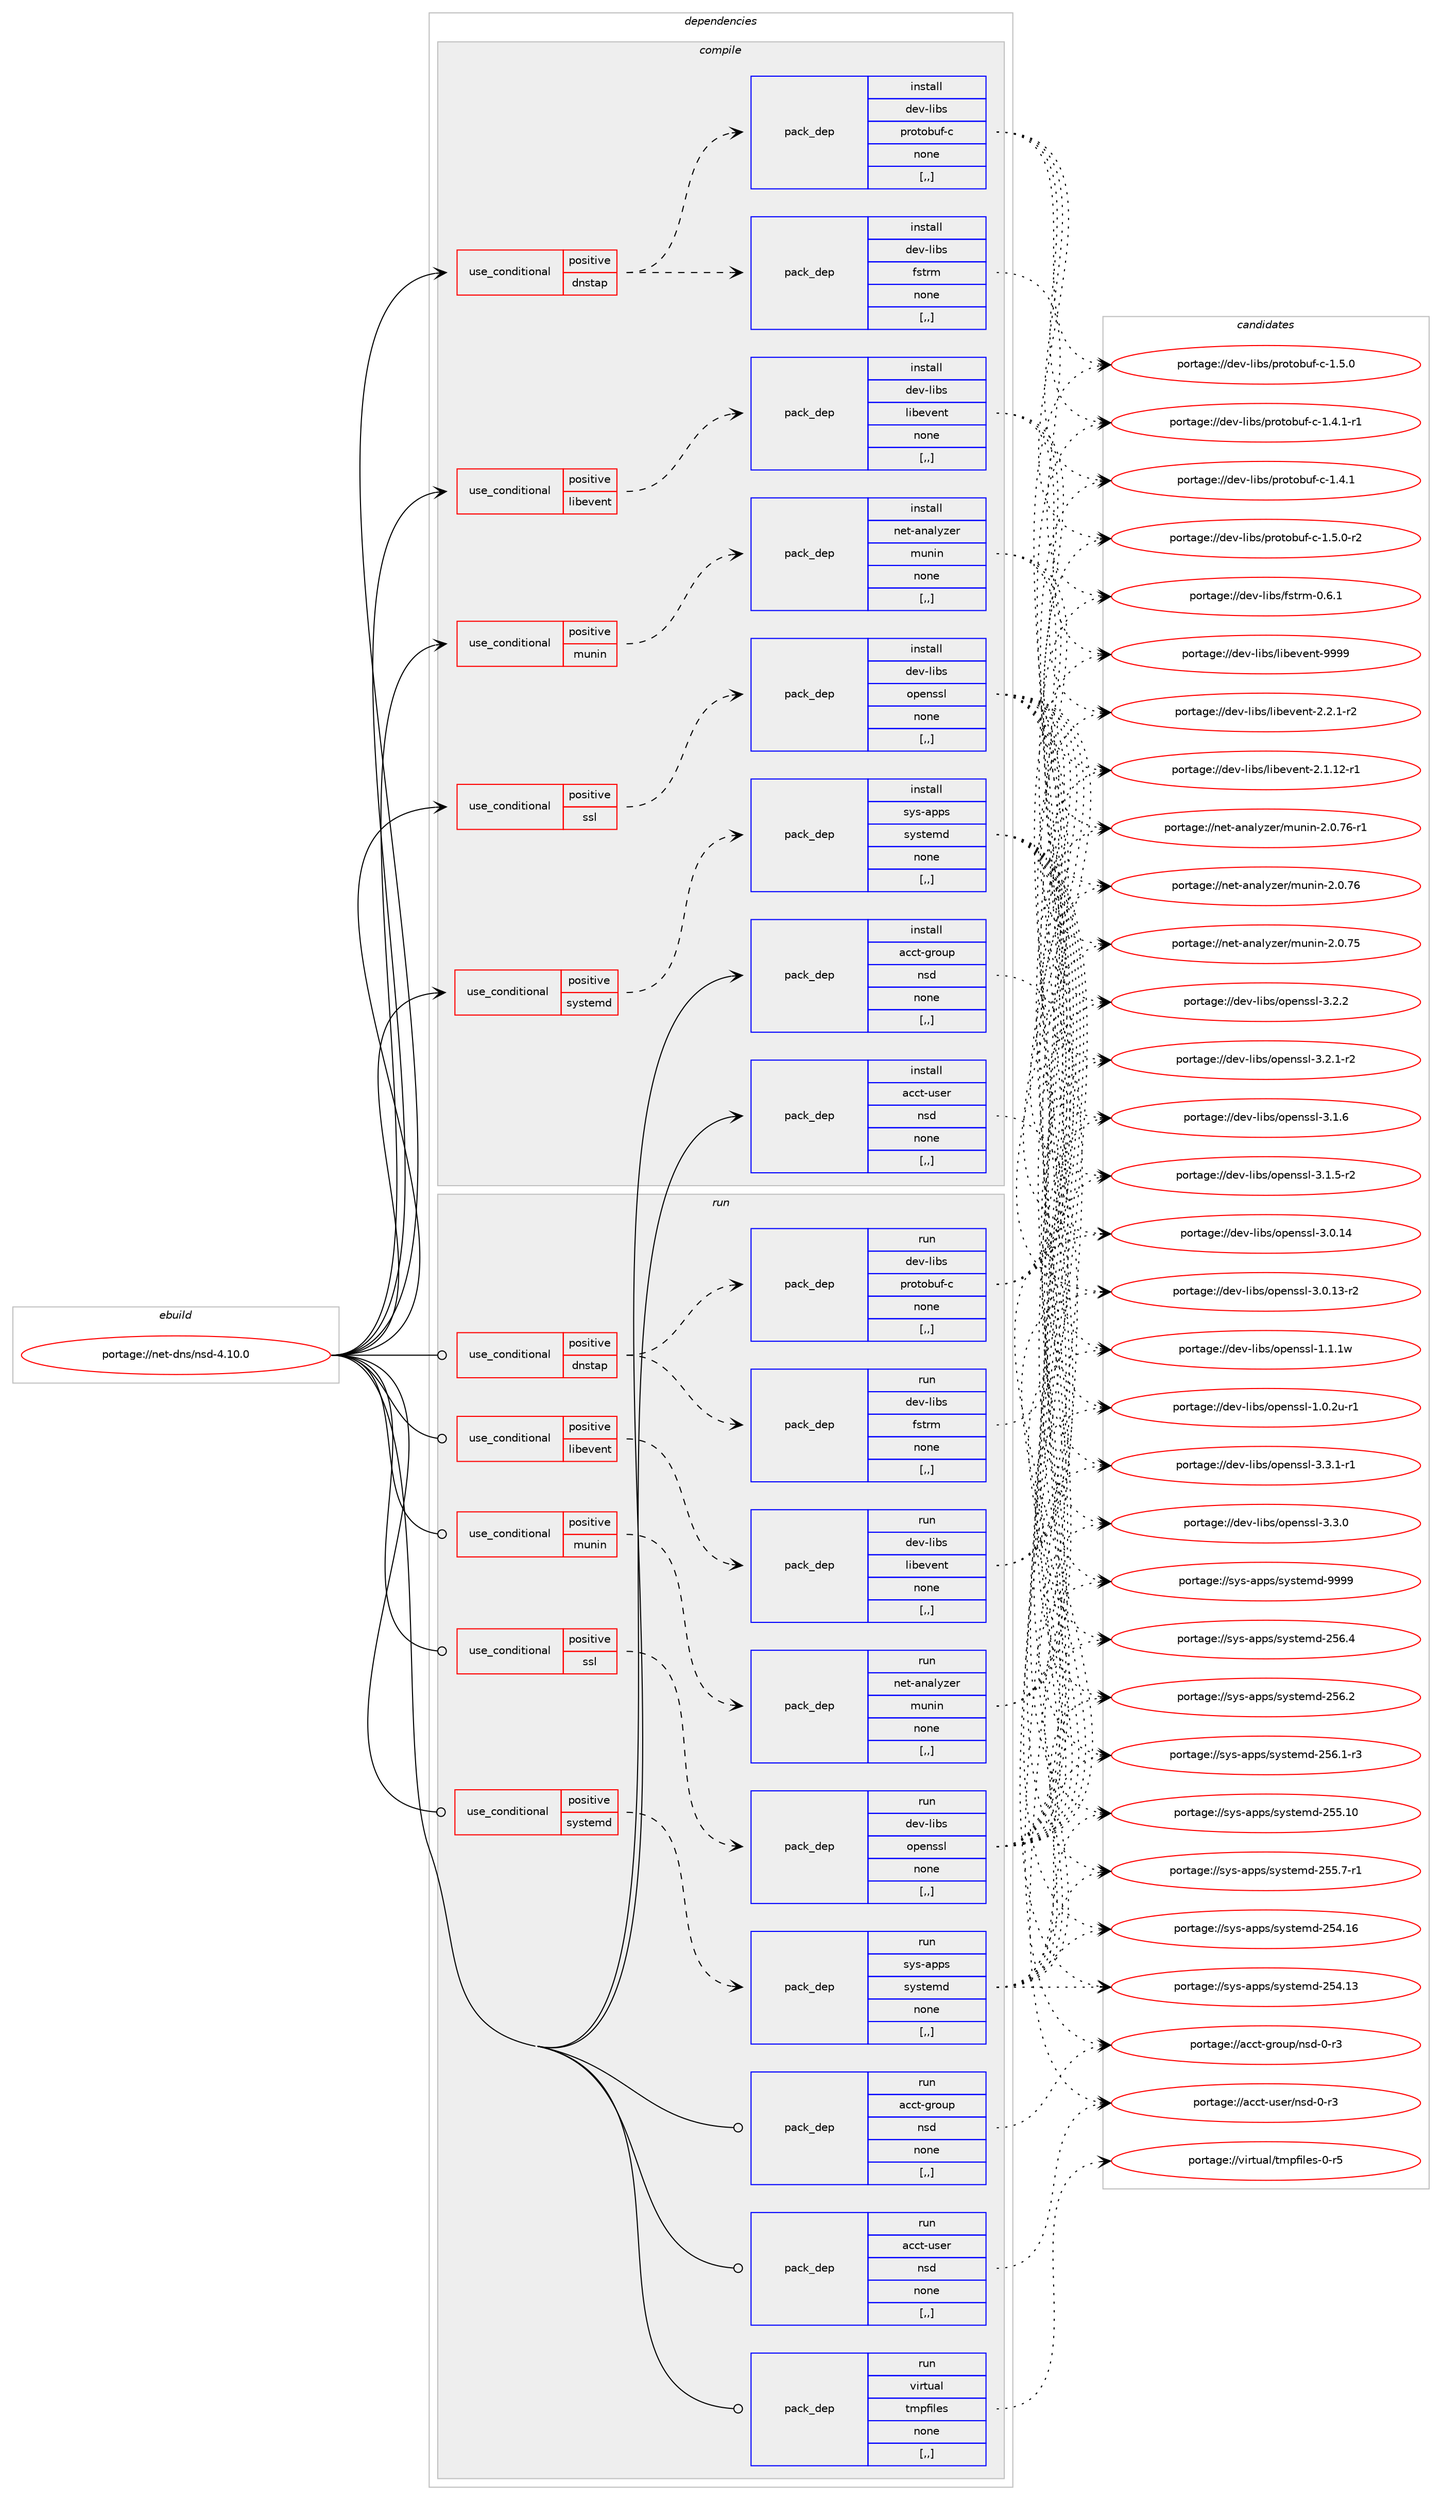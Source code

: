 digraph prolog {

# *************
# Graph options
# *************

newrank=true;
concentrate=true;
compound=true;
graph [rankdir=LR,fontname=Helvetica,fontsize=10,ranksep=1.5];#, ranksep=2.5, nodesep=0.2];
edge  [arrowhead=vee];
node  [fontname=Helvetica,fontsize=10];

# **********
# The ebuild
# **********

subgraph cluster_leftcol {
color=gray;
label=<<i>ebuild</i>>;
id [label="portage://net-dns/nsd-4.10.0", color=red, width=4, href="../net-dns/nsd-4.10.0.svg"];
}

# ****************
# The dependencies
# ****************

subgraph cluster_midcol {
color=gray;
label=<<i>dependencies</i>>;
subgraph cluster_compile {
fillcolor="#eeeeee";
style=filled;
label=<<i>compile</i>>;
subgraph cond89590 {
dependency345705 [label=<<TABLE BORDER="0" CELLBORDER="1" CELLSPACING="0" CELLPADDING="4"><TR><TD ROWSPAN="3" CELLPADDING="10">use_conditional</TD></TR><TR><TD>positive</TD></TR><TR><TD>dnstap</TD></TR></TABLE>>, shape=none, color=red];
subgraph pack253524 {
dependency345706 [label=<<TABLE BORDER="0" CELLBORDER="1" CELLSPACING="0" CELLPADDING="4" WIDTH="220"><TR><TD ROWSPAN="6" CELLPADDING="30">pack_dep</TD></TR><TR><TD WIDTH="110">install</TD></TR><TR><TD>dev-libs</TD></TR><TR><TD>fstrm</TD></TR><TR><TD>none</TD></TR><TR><TD>[,,]</TD></TR></TABLE>>, shape=none, color=blue];
}
dependency345705:e -> dependency345706:w [weight=20,style="dashed",arrowhead="vee"];
subgraph pack253525 {
dependency345707 [label=<<TABLE BORDER="0" CELLBORDER="1" CELLSPACING="0" CELLPADDING="4" WIDTH="220"><TR><TD ROWSPAN="6" CELLPADDING="30">pack_dep</TD></TR><TR><TD WIDTH="110">install</TD></TR><TR><TD>dev-libs</TD></TR><TR><TD>protobuf-c</TD></TR><TR><TD>none</TD></TR><TR><TD>[,,]</TD></TR></TABLE>>, shape=none, color=blue];
}
dependency345705:e -> dependency345707:w [weight=20,style="dashed",arrowhead="vee"];
}
id:e -> dependency345705:w [weight=20,style="solid",arrowhead="vee"];
subgraph cond89591 {
dependency345708 [label=<<TABLE BORDER="0" CELLBORDER="1" CELLSPACING="0" CELLPADDING="4"><TR><TD ROWSPAN="3" CELLPADDING="10">use_conditional</TD></TR><TR><TD>positive</TD></TR><TR><TD>libevent</TD></TR></TABLE>>, shape=none, color=red];
subgraph pack253526 {
dependency345709 [label=<<TABLE BORDER="0" CELLBORDER="1" CELLSPACING="0" CELLPADDING="4" WIDTH="220"><TR><TD ROWSPAN="6" CELLPADDING="30">pack_dep</TD></TR><TR><TD WIDTH="110">install</TD></TR><TR><TD>dev-libs</TD></TR><TR><TD>libevent</TD></TR><TR><TD>none</TD></TR><TR><TD>[,,]</TD></TR></TABLE>>, shape=none, color=blue];
}
dependency345708:e -> dependency345709:w [weight=20,style="dashed",arrowhead="vee"];
}
id:e -> dependency345708:w [weight=20,style="solid",arrowhead="vee"];
subgraph cond89592 {
dependency345710 [label=<<TABLE BORDER="0" CELLBORDER="1" CELLSPACING="0" CELLPADDING="4"><TR><TD ROWSPAN="3" CELLPADDING="10">use_conditional</TD></TR><TR><TD>positive</TD></TR><TR><TD>munin</TD></TR></TABLE>>, shape=none, color=red];
subgraph pack253527 {
dependency345711 [label=<<TABLE BORDER="0" CELLBORDER="1" CELLSPACING="0" CELLPADDING="4" WIDTH="220"><TR><TD ROWSPAN="6" CELLPADDING="30">pack_dep</TD></TR><TR><TD WIDTH="110">install</TD></TR><TR><TD>net-analyzer</TD></TR><TR><TD>munin</TD></TR><TR><TD>none</TD></TR><TR><TD>[,,]</TD></TR></TABLE>>, shape=none, color=blue];
}
dependency345710:e -> dependency345711:w [weight=20,style="dashed",arrowhead="vee"];
}
id:e -> dependency345710:w [weight=20,style="solid",arrowhead="vee"];
subgraph cond89593 {
dependency345712 [label=<<TABLE BORDER="0" CELLBORDER="1" CELLSPACING="0" CELLPADDING="4"><TR><TD ROWSPAN="3" CELLPADDING="10">use_conditional</TD></TR><TR><TD>positive</TD></TR><TR><TD>ssl</TD></TR></TABLE>>, shape=none, color=red];
subgraph pack253528 {
dependency345713 [label=<<TABLE BORDER="0" CELLBORDER="1" CELLSPACING="0" CELLPADDING="4" WIDTH="220"><TR><TD ROWSPAN="6" CELLPADDING="30">pack_dep</TD></TR><TR><TD WIDTH="110">install</TD></TR><TR><TD>dev-libs</TD></TR><TR><TD>openssl</TD></TR><TR><TD>none</TD></TR><TR><TD>[,,]</TD></TR></TABLE>>, shape=none, color=blue];
}
dependency345712:e -> dependency345713:w [weight=20,style="dashed",arrowhead="vee"];
}
id:e -> dependency345712:w [weight=20,style="solid",arrowhead="vee"];
subgraph cond89594 {
dependency345714 [label=<<TABLE BORDER="0" CELLBORDER="1" CELLSPACING="0" CELLPADDING="4"><TR><TD ROWSPAN="3" CELLPADDING="10">use_conditional</TD></TR><TR><TD>positive</TD></TR><TR><TD>systemd</TD></TR></TABLE>>, shape=none, color=red];
subgraph pack253529 {
dependency345715 [label=<<TABLE BORDER="0" CELLBORDER="1" CELLSPACING="0" CELLPADDING="4" WIDTH="220"><TR><TD ROWSPAN="6" CELLPADDING="30">pack_dep</TD></TR><TR><TD WIDTH="110">install</TD></TR><TR><TD>sys-apps</TD></TR><TR><TD>systemd</TD></TR><TR><TD>none</TD></TR><TR><TD>[,,]</TD></TR></TABLE>>, shape=none, color=blue];
}
dependency345714:e -> dependency345715:w [weight=20,style="dashed",arrowhead="vee"];
}
id:e -> dependency345714:w [weight=20,style="solid",arrowhead="vee"];
subgraph pack253530 {
dependency345716 [label=<<TABLE BORDER="0" CELLBORDER="1" CELLSPACING="0" CELLPADDING="4" WIDTH="220"><TR><TD ROWSPAN="6" CELLPADDING="30">pack_dep</TD></TR><TR><TD WIDTH="110">install</TD></TR><TR><TD>acct-group</TD></TR><TR><TD>nsd</TD></TR><TR><TD>none</TD></TR><TR><TD>[,,]</TD></TR></TABLE>>, shape=none, color=blue];
}
id:e -> dependency345716:w [weight=20,style="solid",arrowhead="vee"];
subgraph pack253531 {
dependency345717 [label=<<TABLE BORDER="0" CELLBORDER="1" CELLSPACING="0" CELLPADDING="4" WIDTH="220"><TR><TD ROWSPAN="6" CELLPADDING="30">pack_dep</TD></TR><TR><TD WIDTH="110">install</TD></TR><TR><TD>acct-user</TD></TR><TR><TD>nsd</TD></TR><TR><TD>none</TD></TR><TR><TD>[,,]</TD></TR></TABLE>>, shape=none, color=blue];
}
id:e -> dependency345717:w [weight=20,style="solid",arrowhead="vee"];
}
subgraph cluster_compileandrun {
fillcolor="#eeeeee";
style=filled;
label=<<i>compile and run</i>>;
}
subgraph cluster_run {
fillcolor="#eeeeee";
style=filled;
label=<<i>run</i>>;
subgraph cond89595 {
dependency345718 [label=<<TABLE BORDER="0" CELLBORDER="1" CELLSPACING="0" CELLPADDING="4"><TR><TD ROWSPAN="3" CELLPADDING="10">use_conditional</TD></TR><TR><TD>positive</TD></TR><TR><TD>dnstap</TD></TR></TABLE>>, shape=none, color=red];
subgraph pack253532 {
dependency345719 [label=<<TABLE BORDER="0" CELLBORDER="1" CELLSPACING="0" CELLPADDING="4" WIDTH="220"><TR><TD ROWSPAN="6" CELLPADDING="30">pack_dep</TD></TR><TR><TD WIDTH="110">run</TD></TR><TR><TD>dev-libs</TD></TR><TR><TD>fstrm</TD></TR><TR><TD>none</TD></TR><TR><TD>[,,]</TD></TR></TABLE>>, shape=none, color=blue];
}
dependency345718:e -> dependency345719:w [weight=20,style="dashed",arrowhead="vee"];
subgraph pack253533 {
dependency345720 [label=<<TABLE BORDER="0" CELLBORDER="1" CELLSPACING="0" CELLPADDING="4" WIDTH="220"><TR><TD ROWSPAN="6" CELLPADDING="30">pack_dep</TD></TR><TR><TD WIDTH="110">run</TD></TR><TR><TD>dev-libs</TD></TR><TR><TD>protobuf-c</TD></TR><TR><TD>none</TD></TR><TR><TD>[,,]</TD></TR></TABLE>>, shape=none, color=blue];
}
dependency345718:e -> dependency345720:w [weight=20,style="dashed",arrowhead="vee"];
}
id:e -> dependency345718:w [weight=20,style="solid",arrowhead="odot"];
subgraph cond89596 {
dependency345721 [label=<<TABLE BORDER="0" CELLBORDER="1" CELLSPACING="0" CELLPADDING="4"><TR><TD ROWSPAN="3" CELLPADDING="10">use_conditional</TD></TR><TR><TD>positive</TD></TR><TR><TD>libevent</TD></TR></TABLE>>, shape=none, color=red];
subgraph pack253534 {
dependency345722 [label=<<TABLE BORDER="0" CELLBORDER="1" CELLSPACING="0" CELLPADDING="4" WIDTH="220"><TR><TD ROWSPAN="6" CELLPADDING="30">pack_dep</TD></TR><TR><TD WIDTH="110">run</TD></TR><TR><TD>dev-libs</TD></TR><TR><TD>libevent</TD></TR><TR><TD>none</TD></TR><TR><TD>[,,]</TD></TR></TABLE>>, shape=none, color=blue];
}
dependency345721:e -> dependency345722:w [weight=20,style="dashed",arrowhead="vee"];
}
id:e -> dependency345721:w [weight=20,style="solid",arrowhead="odot"];
subgraph cond89597 {
dependency345723 [label=<<TABLE BORDER="0" CELLBORDER="1" CELLSPACING="0" CELLPADDING="4"><TR><TD ROWSPAN="3" CELLPADDING="10">use_conditional</TD></TR><TR><TD>positive</TD></TR><TR><TD>munin</TD></TR></TABLE>>, shape=none, color=red];
subgraph pack253535 {
dependency345724 [label=<<TABLE BORDER="0" CELLBORDER="1" CELLSPACING="0" CELLPADDING="4" WIDTH="220"><TR><TD ROWSPAN="6" CELLPADDING="30">pack_dep</TD></TR><TR><TD WIDTH="110">run</TD></TR><TR><TD>net-analyzer</TD></TR><TR><TD>munin</TD></TR><TR><TD>none</TD></TR><TR><TD>[,,]</TD></TR></TABLE>>, shape=none, color=blue];
}
dependency345723:e -> dependency345724:w [weight=20,style="dashed",arrowhead="vee"];
}
id:e -> dependency345723:w [weight=20,style="solid",arrowhead="odot"];
subgraph cond89598 {
dependency345725 [label=<<TABLE BORDER="0" CELLBORDER="1" CELLSPACING="0" CELLPADDING="4"><TR><TD ROWSPAN="3" CELLPADDING="10">use_conditional</TD></TR><TR><TD>positive</TD></TR><TR><TD>ssl</TD></TR></TABLE>>, shape=none, color=red];
subgraph pack253536 {
dependency345726 [label=<<TABLE BORDER="0" CELLBORDER="1" CELLSPACING="0" CELLPADDING="4" WIDTH="220"><TR><TD ROWSPAN="6" CELLPADDING="30">pack_dep</TD></TR><TR><TD WIDTH="110">run</TD></TR><TR><TD>dev-libs</TD></TR><TR><TD>openssl</TD></TR><TR><TD>none</TD></TR><TR><TD>[,,]</TD></TR></TABLE>>, shape=none, color=blue];
}
dependency345725:e -> dependency345726:w [weight=20,style="dashed",arrowhead="vee"];
}
id:e -> dependency345725:w [weight=20,style="solid",arrowhead="odot"];
subgraph cond89599 {
dependency345727 [label=<<TABLE BORDER="0" CELLBORDER="1" CELLSPACING="0" CELLPADDING="4"><TR><TD ROWSPAN="3" CELLPADDING="10">use_conditional</TD></TR><TR><TD>positive</TD></TR><TR><TD>systemd</TD></TR></TABLE>>, shape=none, color=red];
subgraph pack253537 {
dependency345728 [label=<<TABLE BORDER="0" CELLBORDER="1" CELLSPACING="0" CELLPADDING="4" WIDTH="220"><TR><TD ROWSPAN="6" CELLPADDING="30">pack_dep</TD></TR><TR><TD WIDTH="110">run</TD></TR><TR><TD>sys-apps</TD></TR><TR><TD>systemd</TD></TR><TR><TD>none</TD></TR><TR><TD>[,,]</TD></TR></TABLE>>, shape=none, color=blue];
}
dependency345727:e -> dependency345728:w [weight=20,style="dashed",arrowhead="vee"];
}
id:e -> dependency345727:w [weight=20,style="solid",arrowhead="odot"];
subgraph pack253538 {
dependency345729 [label=<<TABLE BORDER="0" CELLBORDER="1" CELLSPACING="0" CELLPADDING="4" WIDTH="220"><TR><TD ROWSPAN="6" CELLPADDING="30">pack_dep</TD></TR><TR><TD WIDTH="110">run</TD></TR><TR><TD>acct-group</TD></TR><TR><TD>nsd</TD></TR><TR><TD>none</TD></TR><TR><TD>[,,]</TD></TR></TABLE>>, shape=none, color=blue];
}
id:e -> dependency345729:w [weight=20,style="solid",arrowhead="odot"];
subgraph pack253539 {
dependency345730 [label=<<TABLE BORDER="0" CELLBORDER="1" CELLSPACING="0" CELLPADDING="4" WIDTH="220"><TR><TD ROWSPAN="6" CELLPADDING="30">pack_dep</TD></TR><TR><TD WIDTH="110">run</TD></TR><TR><TD>acct-user</TD></TR><TR><TD>nsd</TD></TR><TR><TD>none</TD></TR><TR><TD>[,,]</TD></TR></TABLE>>, shape=none, color=blue];
}
id:e -> dependency345730:w [weight=20,style="solid",arrowhead="odot"];
subgraph pack253540 {
dependency345731 [label=<<TABLE BORDER="0" CELLBORDER="1" CELLSPACING="0" CELLPADDING="4" WIDTH="220"><TR><TD ROWSPAN="6" CELLPADDING="30">pack_dep</TD></TR><TR><TD WIDTH="110">run</TD></TR><TR><TD>virtual</TD></TR><TR><TD>tmpfiles</TD></TR><TR><TD>none</TD></TR><TR><TD>[,,]</TD></TR></TABLE>>, shape=none, color=blue];
}
id:e -> dependency345731:w [weight=20,style="solid",arrowhead="odot"];
}
}

# **************
# The candidates
# **************

subgraph cluster_choices {
rank=same;
color=gray;
label=<<i>candidates</i>>;

subgraph choice253524 {
color=black;
nodesep=1;
choice100101118451081059811547102115116114109454846544649 [label="portage://dev-libs/fstrm-0.6.1", color=red, width=4,href="../dev-libs/fstrm-0.6.1.svg"];
dependency345706:e -> choice100101118451081059811547102115116114109454846544649:w [style=dotted,weight="100"];
}
subgraph choice253525 {
color=black;
nodesep=1;
choice1001011184510810598115471121141111161119811710245994549465346484511450 [label="portage://dev-libs/protobuf-c-1.5.0-r2", color=red, width=4,href="../dev-libs/protobuf-c-1.5.0-r2.svg"];
choice100101118451081059811547112114111116111981171024599454946534648 [label="portage://dev-libs/protobuf-c-1.5.0", color=red, width=4,href="../dev-libs/protobuf-c-1.5.0.svg"];
choice1001011184510810598115471121141111161119811710245994549465246494511449 [label="portage://dev-libs/protobuf-c-1.4.1-r1", color=red, width=4,href="../dev-libs/protobuf-c-1.4.1-r1.svg"];
choice100101118451081059811547112114111116111981171024599454946524649 [label="portage://dev-libs/protobuf-c-1.4.1", color=red, width=4,href="../dev-libs/protobuf-c-1.4.1.svg"];
dependency345707:e -> choice1001011184510810598115471121141111161119811710245994549465346484511450:w [style=dotted,weight="100"];
dependency345707:e -> choice100101118451081059811547112114111116111981171024599454946534648:w [style=dotted,weight="100"];
dependency345707:e -> choice1001011184510810598115471121141111161119811710245994549465246494511449:w [style=dotted,weight="100"];
dependency345707:e -> choice100101118451081059811547112114111116111981171024599454946524649:w [style=dotted,weight="100"];
}
subgraph choice253526 {
color=black;
nodesep=1;
choice100101118451081059811547108105981011181011101164557575757 [label="portage://dev-libs/libevent-9999", color=red, width=4,href="../dev-libs/libevent-9999.svg"];
choice100101118451081059811547108105981011181011101164550465046494511450 [label="portage://dev-libs/libevent-2.2.1-r2", color=red, width=4,href="../dev-libs/libevent-2.2.1-r2.svg"];
choice10010111845108105981154710810598101118101110116455046494649504511449 [label="portage://dev-libs/libevent-2.1.12-r1", color=red, width=4,href="../dev-libs/libevent-2.1.12-r1.svg"];
dependency345709:e -> choice100101118451081059811547108105981011181011101164557575757:w [style=dotted,weight="100"];
dependency345709:e -> choice100101118451081059811547108105981011181011101164550465046494511450:w [style=dotted,weight="100"];
dependency345709:e -> choice10010111845108105981154710810598101118101110116455046494649504511449:w [style=dotted,weight="100"];
}
subgraph choice253527 {
color=black;
nodesep=1;
choice11010111645971109710812112210111447109117110105110455046484655544511449 [label="portage://net-analyzer/munin-2.0.76-r1", color=red, width=4,href="../net-analyzer/munin-2.0.76-r1.svg"];
choice1101011164597110971081211221011144710911711010511045504648465554 [label="portage://net-analyzer/munin-2.0.76", color=red, width=4,href="../net-analyzer/munin-2.0.76.svg"];
choice1101011164597110971081211221011144710911711010511045504648465553 [label="portage://net-analyzer/munin-2.0.75", color=red, width=4,href="../net-analyzer/munin-2.0.75.svg"];
dependency345711:e -> choice11010111645971109710812112210111447109117110105110455046484655544511449:w [style=dotted,weight="100"];
dependency345711:e -> choice1101011164597110971081211221011144710911711010511045504648465554:w [style=dotted,weight="100"];
dependency345711:e -> choice1101011164597110971081211221011144710911711010511045504648465553:w [style=dotted,weight="100"];
}
subgraph choice253528 {
color=black;
nodesep=1;
choice1001011184510810598115471111121011101151151084551465146494511449 [label="portage://dev-libs/openssl-3.3.1-r1", color=red, width=4,href="../dev-libs/openssl-3.3.1-r1.svg"];
choice100101118451081059811547111112101110115115108455146514648 [label="portage://dev-libs/openssl-3.3.0", color=red, width=4,href="../dev-libs/openssl-3.3.0.svg"];
choice100101118451081059811547111112101110115115108455146504650 [label="portage://dev-libs/openssl-3.2.2", color=red, width=4,href="../dev-libs/openssl-3.2.2.svg"];
choice1001011184510810598115471111121011101151151084551465046494511450 [label="portage://dev-libs/openssl-3.2.1-r2", color=red, width=4,href="../dev-libs/openssl-3.2.1-r2.svg"];
choice100101118451081059811547111112101110115115108455146494654 [label="portage://dev-libs/openssl-3.1.6", color=red, width=4,href="../dev-libs/openssl-3.1.6.svg"];
choice1001011184510810598115471111121011101151151084551464946534511450 [label="portage://dev-libs/openssl-3.1.5-r2", color=red, width=4,href="../dev-libs/openssl-3.1.5-r2.svg"];
choice10010111845108105981154711111210111011511510845514648464952 [label="portage://dev-libs/openssl-3.0.14", color=red, width=4,href="../dev-libs/openssl-3.0.14.svg"];
choice100101118451081059811547111112101110115115108455146484649514511450 [label="portage://dev-libs/openssl-3.0.13-r2", color=red, width=4,href="../dev-libs/openssl-3.0.13-r2.svg"];
choice100101118451081059811547111112101110115115108454946494649119 [label="portage://dev-libs/openssl-1.1.1w", color=red, width=4,href="../dev-libs/openssl-1.1.1w.svg"];
choice1001011184510810598115471111121011101151151084549464846501174511449 [label="portage://dev-libs/openssl-1.0.2u-r1", color=red, width=4,href="../dev-libs/openssl-1.0.2u-r1.svg"];
dependency345713:e -> choice1001011184510810598115471111121011101151151084551465146494511449:w [style=dotted,weight="100"];
dependency345713:e -> choice100101118451081059811547111112101110115115108455146514648:w [style=dotted,weight="100"];
dependency345713:e -> choice100101118451081059811547111112101110115115108455146504650:w [style=dotted,weight="100"];
dependency345713:e -> choice1001011184510810598115471111121011101151151084551465046494511450:w [style=dotted,weight="100"];
dependency345713:e -> choice100101118451081059811547111112101110115115108455146494654:w [style=dotted,weight="100"];
dependency345713:e -> choice1001011184510810598115471111121011101151151084551464946534511450:w [style=dotted,weight="100"];
dependency345713:e -> choice10010111845108105981154711111210111011511510845514648464952:w [style=dotted,weight="100"];
dependency345713:e -> choice100101118451081059811547111112101110115115108455146484649514511450:w [style=dotted,weight="100"];
dependency345713:e -> choice100101118451081059811547111112101110115115108454946494649119:w [style=dotted,weight="100"];
dependency345713:e -> choice1001011184510810598115471111121011101151151084549464846501174511449:w [style=dotted,weight="100"];
}
subgraph choice253529 {
color=black;
nodesep=1;
choice1151211154597112112115471151211151161011091004557575757 [label="portage://sys-apps/systemd-9999", color=red, width=4,href="../sys-apps/systemd-9999.svg"];
choice115121115459711211211547115121115116101109100455053544652 [label="portage://sys-apps/systemd-256.4", color=red, width=4,href="../sys-apps/systemd-256.4.svg"];
choice115121115459711211211547115121115116101109100455053544650 [label="portage://sys-apps/systemd-256.2", color=red, width=4,href="../sys-apps/systemd-256.2.svg"];
choice1151211154597112112115471151211151161011091004550535446494511451 [label="portage://sys-apps/systemd-256.1-r3", color=red, width=4,href="../sys-apps/systemd-256.1-r3.svg"];
choice11512111545971121121154711512111511610110910045505353464948 [label="portage://sys-apps/systemd-255.10", color=red, width=4,href="../sys-apps/systemd-255.10.svg"];
choice1151211154597112112115471151211151161011091004550535346554511449 [label="portage://sys-apps/systemd-255.7-r1", color=red, width=4,href="../sys-apps/systemd-255.7-r1.svg"];
choice11512111545971121121154711512111511610110910045505352464954 [label="portage://sys-apps/systemd-254.16", color=red, width=4,href="../sys-apps/systemd-254.16.svg"];
choice11512111545971121121154711512111511610110910045505352464951 [label="portage://sys-apps/systemd-254.13", color=red, width=4,href="../sys-apps/systemd-254.13.svg"];
dependency345715:e -> choice1151211154597112112115471151211151161011091004557575757:w [style=dotted,weight="100"];
dependency345715:e -> choice115121115459711211211547115121115116101109100455053544652:w [style=dotted,weight="100"];
dependency345715:e -> choice115121115459711211211547115121115116101109100455053544650:w [style=dotted,weight="100"];
dependency345715:e -> choice1151211154597112112115471151211151161011091004550535446494511451:w [style=dotted,weight="100"];
dependency345715:e -> choice11512111545971121121154711512111511610110910045505353464948:w [style=dotted,weight="100"];
dependency345715:e -> choice1151211154597112112115471151211151161011091004550535346554511449:w [style=dotted,weight="100"];
dependency345715:e -> choice11512111545971121121154711512111511610110910045505352464954:w [style=dotted,weight="100"];
dependency345715:e -> choice11512111545971121121154711512111511610110910045505352464951:w [style=dotted,weight="100"];
}
subgraph choice253530 {
color=black;
nodesep=1;
choice979999116451031141111171124711011510045484511451 [label="portage://acct-group/nsd-0-r3", color=red, width=4,href="../acct-group/nsd-0-r3.svg"];
dependency345716:e -> choice979999116451031141111171124711011510045484511451:w [style=dotted,weight="100"];
}
subgraph choice253531 {
color=black;
nodesep=1;
choice979999116451171151011144711011510045484511451 [label="portage://acct-user/nsd-0-r3", color=red, width=4,href="../acct-user/nsd-0-r3.svg"];
dependency345717:e -> choice979999116451171151011144711011510045484511451:w [style=dotted,weight="100"];
}
subgraph choice253532 {
color=black;
nodesep=1;
choice100101118451081059811547102115116114109454846544649 [label="portage://dev-libs/fstrm-0.6.1", color=red, width=4,href="../dev-libs/fstrm-0.6.1.svg"];
dependency345719:e -> choice100101118451081059811547102115116114109454846544649:w [style=dotted,weight="100"];
}
subgraph choice253533 {
color=black;
nodesep=1;
choice1001011184510810598115471121141111161119811710245994549465346484511450 [label="portage://dev-libs/protobuf-c-1.5.0-r2", color=red, width=4,href="../dev-libs/protobuf-c-1.5.0-r2.svg"];
choice100101118451081059811547112114111116111981171024599454946534648 [label="portage://dev-libs/protobuf-c-1.5.0", color=red, width=4,href="../dev-libs/protobuf-c-1.5.0.svg"];
choice1001011184510810598115471121141111161119811710245994549465246494511449 [label="portage://dev-libs/protobuf-c-1.4.1-r1", color=red, width=4,href="../dev-libs/protobuf-c-1.4.1-r1.svg"];
choice100101118451081059811547112114111116111981171024599454946524649 [label="portage://dev-libs/protobuf-c-1.4.1", color=red, width=4,href="../dev-libs/protobuf-c-1.4.1.svg"];
dependency345720:e -> choice1001011184510810598115471121141111161119811710245994549465346484511450:w [style=dotted,weight="100"];
dependency345720:e -> choice100101118451081059811547112114111116111981171024599454946534648:w [style=dotted,weight="100"];
dependency345720:e -> choice1001011184510810598115471121141111161119811710245994549465246494511449:w [style=dotted,weight="100"];
dependency345720:e -> choice100101118451081059811547112114111116111981171024599454946524649:w [style=dotted,weight="100"];
}
subgraph choice253534 {
color=black;
nodesep=1;
choice100101118451081059811547108105981011181011101164557575757 [label="portage://dev-libs/libevent-9999", color=red, width=4,href="../dev-libs/libevent-9999.svg"];
choice100101118451081059811547108105981011181011101164550465046494511450 [label="portage://dev-libs/libevent-2.2.1-r2", color=red, width=4,href="../dev-libs/libevent-2.2.1-r2.svg"];
choice10010111845108105981154710810598101118101110116455046494649504511449 [label="portage://dev-libs/libevent-2.1.12-r1", color=red, width=4,href="../dev-libs/libevent-2.1.12-r1.svg"];
dependency345722:e -> choice100101118451081059811547108105981011181011101164557575757:w [style=dotted,weight="100"];
dependency345722:e -> choice100101118451081059811547108105981011181011101164550465046494511450:w [style=dotted,weight="100"];
dependency345722:e -> choice10010111845108105981154710810598101118101110116455046494649504511449:w [style=dotted,weight="100"];
}
subgraph choice253535 {
color=black;
nodesep=1;
choice11010111645971109710812112210111447109117110105110455046484655544511449 [label="portage://net-analyzer/munin-2.0.76-r1", color=red, width=4,href="../net-analyzer/munin-2.0.76-r1.svg"];
choice1101011164597110971081211221011144710911711010511045504648465554 [label="portage://net-analyzer/munin-2.0.76", color=red, width=4,href="../net-analyzer/munin-2.0.76.svg"];
choice1101011164597110971081211221011144710911711010511045504648465553 [label="portage://net-analyzer/munin-2.0.75", color=red, width=4,href="../net-analyzer/munin-2.0.75.svg"];
dependency345724:e -> choice11010111645971109710812112210111447109117110105110455046484655544511449:w [style=dotted,weight="100"];
dependency345724:e -> choice1101011164597110971081211221011144710911711010511045504648465554:w [style=dotted,weight="100"];
dependency345724:e -> choice1101011164597110971081211221011144710911711010511045504648465553:w [style=dotted,weight="100"];
}
subgraph choice253536 {
color=black;
nodesep=1;
choice1001011184510810598115471111121011101151151084551465146494511449 [label="portage://dev-libs/openssl-3.3.1-r1", color=red, width=4,href="../dev-libs/openssl-3.3.1-r1.svg"];
choice100101118451081059811547111112101110115115108455146514648 [label="portage://dev-libs/openssl-3.3.0", color=red, width=4,href="../dev-libs/openssl-3.3.0.svg"];
choice100101118451081059811547111112101110115115108455146504650 [label="portage://dev-libs/openssl-3.2.2", color=red, width=4,href="../dev-libs/openssl-3.2.2.svg"];
choice1001011184510810598115471111121011101151151084551465046494511450 [label="portage://dev-libs/openssl-3.2.1-r2", color=red, width=4,href="../dev-libs/openssl-3.2.1-r2.svg"];
choice100101118451081059811547111112101110115115108455146494654 [label="portage://dev-libs/openssl-3.1.6", color=red, width=4,href="../dev-libs/openssl-3.1.6.svg"];
choice1001011184510810598115471111121011101151151084551464946534511450 [label="portage://dev-libs/openssl-3.1.5-r2", color=red, width=4,href="../dev-libs/openssl-3.1.5-r2.svg"];
choice10010111845108105981154711111210111011511510845514648464952 [label="portage://dev-libs/openssl-3.0.14", color=red, width=4,href="../dev-libs/openssl-3.0.14.svg"];
choice100101118451081059811547111112101110115115108455146484649514511450 [label="portage://dev-libs/openssl-3.0.13-r2", color=red, width=4,href="../dev-libs/openssl-3.0.13-r2.svg"];
choice100101118451081059811547111112101110115115108454946494649119 [label="portage://dev-libs/openssl-1.1.1w", color=red, width=4,href="../dev-libs/openssl-1.1.1w.svg"];
choice1001011184510810598115471111121011101151151084549464846501174511449 [label="portage://dev-libs/openssl-1.0.2u-r1", color=red, width=4,href="../dev-libs/openssl-1.0.2u-r1.svg"];
dependency345726:e -> choice1001011184510810598115471111121011101151151084551465146494511449:w [style=dotted,weight="100"];
dependency345726:e -> choice100101118451081059811547111112101110115115108455146514648:w [style=dotted,weight="100"];
dependency345726:e -> choice100101118451081059811547111112101110115115108455146504650:w [style=dotted,weight="100"];
dependency345726:e -> choice1001011184510810598115471111121011101151151084551465046494511450:w [style=dotted,weight="100"];
dependency345726:e -> choice100101118451081059811547111112101110115115108455146494654:w [style=dotted,weight="100"];
dependency345726:e -> choice1001011184510810598115471111121011101151151084551464946534511450:w [style=dotted,weight="100"];
dependency345726:e -> choice10010111845108105981154711111210111011511510845514648464952:w [style=dotted,weight="100"];
dependency345726:e -> choice100101118451081059811547111112101110115115108455146484649514511450:w [style=dotted,weight="100"];
dependency345726:e -> choice100101118451081059811547111112101110115115108454946494649119:w [style=dotted,weight="100"];
dependency345726:e -> choice1001011184510810598115471111121011101151151084549464846501174511449:w [style=dotted,weight="100"];
}
subgraph choice253537 {
color=black;
nodesep=1;
choice1151211154597112112115471151211151161011091004557575757 [label="portage://sys-apps/systemd-9999", color=red, width=4,href="../sys-apps/systemd-9999.svg"];
choice115121115459711211211547115121115116101109100455053544652 [label="portage://sys-apps/systemd-256.4", color=red, width=4,href="../sys-apps/systemd-256.4.svg"];
choice115121115459711211211547115121115116101109100455053544650 [label="portage://sys-apps/systemd-256.2", color=red, width=4,href="../sys-apps/systemd-256.2.svg"];
choice1151211154597112112115471151211151161011091004550535446494511451 [label="portage://sys-apps/systemd-256.1-r3", color=red, width=4,href="../sys-apps/systemd-256.1-r3.svg"];
choice11512111545971121121154711512111511610110910045505353464948 [label="portage://sys-apps/systemd-255.10", color=red, width=4,href="../sys-apps/systemd-255.10.svg"];
choice1151211154597112112115471151211151161011091004550535346554511449 [label="portage://sys-apps/systemd-255.7-r1", color=red, width=4,href="../sys-apps/systemd-255.7-r1.svg"];
choice11512111545971121121154711512111511610110910045505352464954 [label="portage://sys-apps/systemd-254.16", color=red, width=4,href="../sys-apps/systemd-254.16.svg"];
choice11512111545971121121154711512111511610110910045505352464951 [label="portage://sys-apps/systemd-254.13", color=red, width=4,href="../sys-apps/systemd-254.13.svg"];
dependency345728:e -> choice1151211154597112112115471151211151161011091004557575757:w [style=dotted,weight="100"];
dependency345728:e -> choice115121115459711211211547115121115116101109100455053544652:w [style=dotted,weight="100"];
dependency345728:e -> choice115121115459711211211547115121115116101109100455053544650:w [style=dotted,weight="100"];
dependency345728:e -> choice1151211154597112112115471151211151161011091004550535446494511451:w [style=dotted,weight="100"];
dependency345728:e -> choice11512111545971121121154711512111511610110910045505353464948:w [style=dotted,weight="100"];
dependency345728:e -> choice1151211154597112112115471151211151161011091004550535346554511449:w [style=dotted,weight="100"];
dependency345728:e -> choice11512111545971121121154711512111511610110910045505352464954:w [style=dotted,weight="100"];
dependency345728:e -> choice11512111545971121121154711512111511610110910045505352464951:w [style=dotted,weight="100"];
}
subgraph choice253538 {
color=black;
nodesep=1;
choice979999116451031141111171124711011510045484511451 [label="portage://acct-group/nsd-0-r3", color=red, width=4,href="../acct-group/nsd-0-r3.svg"];
dependency345729:e -> choice979999116451031141111171124711011510045484511451:w [style=dotted,weight="100"];
}
subgraph choice253539 {
color=black;
nodesep=1;
choice979999116451171151011144711011510045484511451 [label="portage://acct-user/nsd-0-r3", color=red, width=4,href="../acct-user/nsd-0-r3.svg"];
dependency345730:e -> choice979999116451171151011144711011510045484511451:w [style=dotted,weight="100"];
}
subgraph choice253540 {
color=black;
nodesep=1;
choice118105114116117971084711610911210210510810111545484511453 [label="portage://virtual/tmpfiles-0-r5", color=red, width=4,href="../virtual/tmpfiles-0-r5.svg"];
dependency345731:e -> choice118105114116117971084711610911210210510810111545484511453:w [style=dotted,weight="100"];
}
}

}
